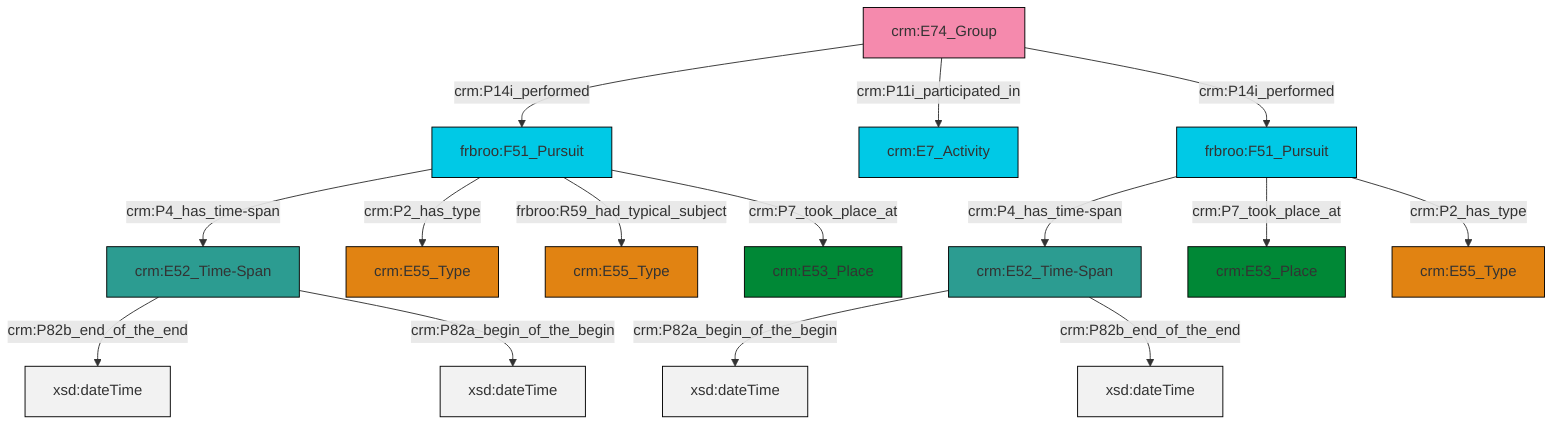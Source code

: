 graph TD
classDef Literal fill:#f2f2f2,stroke:#000000;
classDef CRM_Entity fill:#FFFFFF,stroke:#000000;
classDef Temporal_Entity fill:#00C9E6, stroke:#000000;
classDef Type fill:#E18312, stroke:#000000;
classDef Time-Span fill:#2C9C91, stroke:#000000;
classDef Appellation fill:#FFEB7F, stroke:#000000;
classDef Place fill:#008836, stroke:#000000;
classDef Persistent_Item fill:#B266B2, stroke:#000000;
classDef Conceptual_Object fill:#FFD700, stroke:#000000;
classDef Physical_Thing fill:#D2B48C, stroke:#000000;
classDef Actor fill:#f58aad, stroke:#000000;
classDef PC_Classes fill:#4ce600, stroke:#000000;
classDef Multi fill:#cccccc,stroke:#000000;

2["frbroo:F51_Pursuit"]:::Temporal_Entity -->|crm:P4_has_time-span| 3["crm:E52_Time-Span"]:::Time-Span
8["frbroo:F51_Pursuit"]:::Temporal_Entity -->|crm:P4_has_time-span| 9["crm:E52_Time-Span"]:::Time-Span
9["crm:E52_Time-Span"]:::Time-Span -->|crm:P82b_end_of_the_end| 14[xsd:dateTime]:::Literal
10["crm:E74_Group"]:::Actor -->|crm:P14i_performed| 8["frbroo:F51_Pursuit"]:::Temporal_Entity
2["frbroo:F51_Pursuit"]:::Temporal_Entity -->|crm:P7_took_place_at| 17["crm:E53_Place"]:::Place
3["crm:E52_Time-Span"]:::Time-Span -->|crm:P82a_begin_of_the_begin| 21[xsd:dateTime]:::Literal
8["frbroo:F51_Pursuit"]:::Temporal_Entity -->|crm:P2_has_type| 0["crm:E55_Type"]:::Type
8["frbroo:F51_Pursuit"]:::Temporal_Entity -->|frbroo:R59_had_typical_subject| 4["crm:E55_Type"]:::Type
2["frbroo:F51_Pursuit"]:::Temporal_Entity -->|crm:P2_has_type| 18["crm:E55_Type"]:::Type
10["crm:E74_Group"]:::Actor -->|crm:P11i_participated_in| 6["crm:E7_Activity"]:::Temporal_Entity
9["crm:E52_Time-Span"]:::Time-Span -->|crm:P82a_begin_of_the_begin| 26[xsd:dateTime]:::Literal
8["frbroo:F51_Pursuit"]:::Temporal_Entity -->|crm:P7_took_place_at| 12["crm:E53_Place"]:::Place
10["crm:E74_Group"]:::Actor -->|crm:P14i_performed| 2["frbroo:F51_Pursuit"]:::Temporal_Entity
3["crm:E52_Time-Span"]:::Time-Span -->|crm:P82b_end_of_the_end| 27[xsd:dateTime]:::Literal